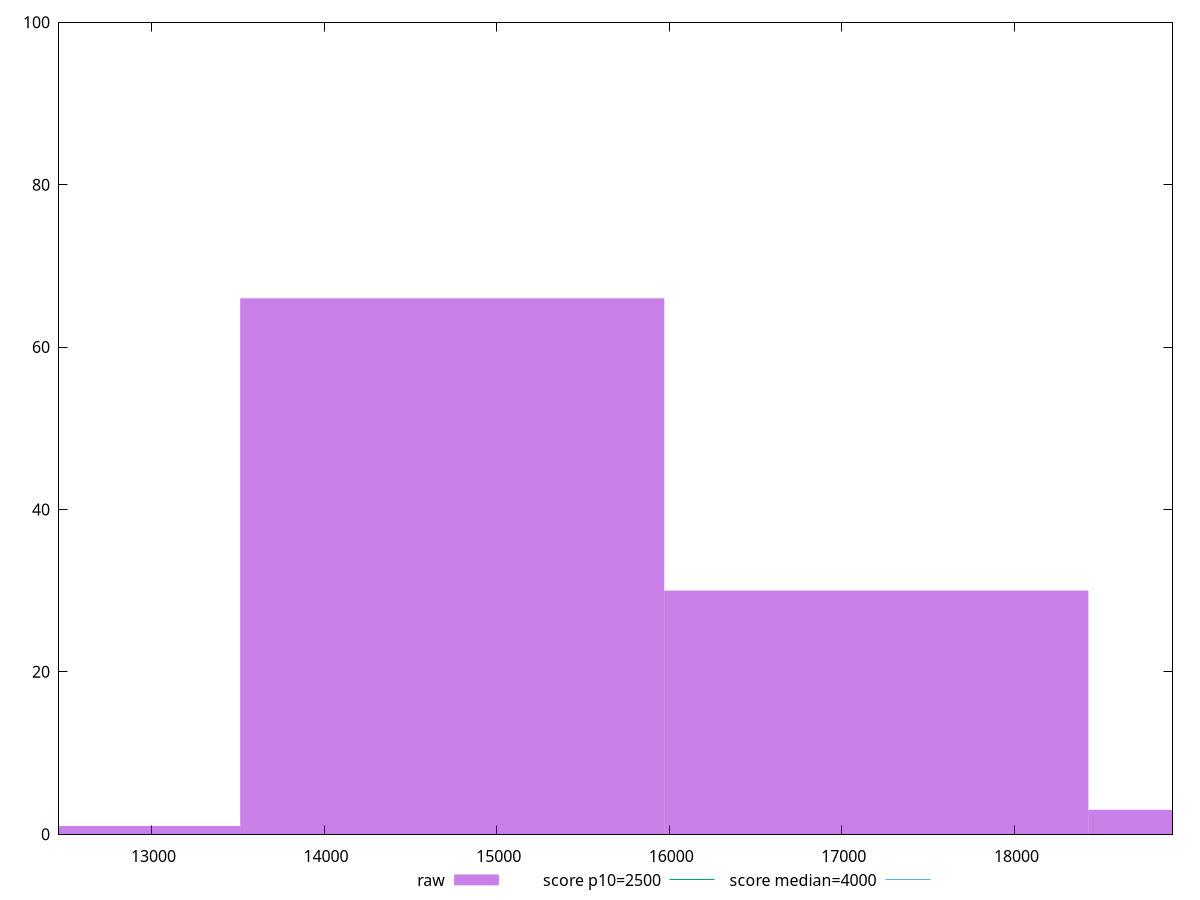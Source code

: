 reset

$raw <<EOF
12285.663578673066 1
17199.929010142292 30
14742.796294407679 66
19657.061725876905 3
EOF

set key outside below
set boxwidth 2457.132715734613
set xrange [12464.558500000001:18915.717000000004]
set yrange [0:100]
set trange [0:100]
set style fill transparent solid 0.5 noborder

set parametric
set terminal svg size 640, 490 enhanced background rgb 'white'
set output "report_00013_2021-02-09T12-04-24.940Z/largest-contentful-paint/samples/pages/raw/histogram.svg"

plot $raw title "raw" with boxes, \
     2500,t title "score p10=2500", \
     4000,t title "score median=4000"

reset
